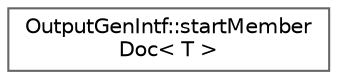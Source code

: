digraph "Graphical Class Hierarchy"
{
 // INTERACTIVE_SVG=YES
 // LATEX_PDF_SIZE
  bgcolor="transparent";
  edge [fontname=Helvetica,fontsize=10,labelfontname=Helvetica,labelfontsize=10];
  node [fontname=Helvetica,fontsize=10,shape=box,height=0.2,width=0.4];
  rankdir="LR";
  Node0 [label="OutputGenIntf::startMember\lDoc\< T \>",height=0.2,width=0.4,color="grey40", fillcolor="white", style="filled",URL="$de/d21/struct_output_gen_intf_1_1start_member_doc.html",tooltip=" "];
}
